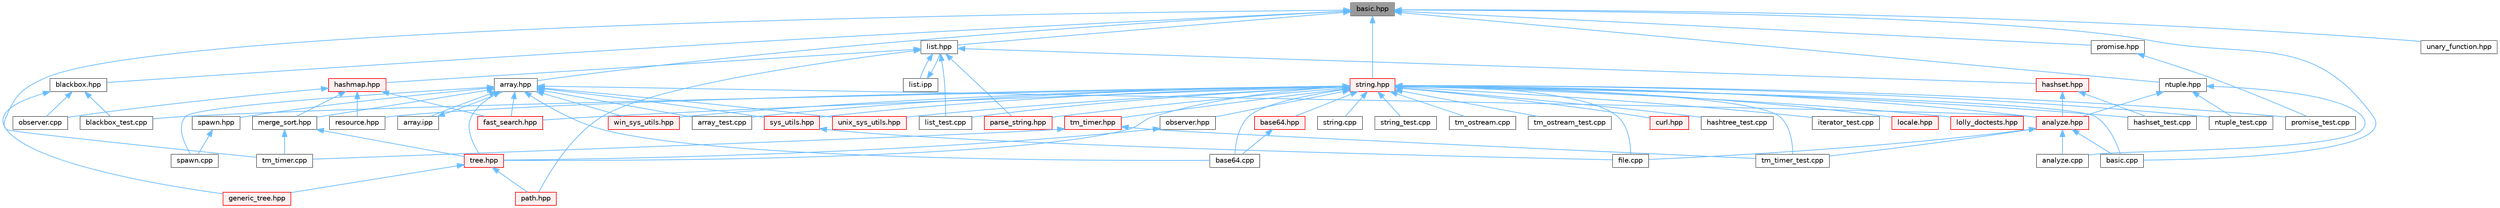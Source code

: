 digraph "basic.hpp"
{
 // LATEX_PDF_SIZE
  bgcolor="transparent";
  edge [fontname=Helvetica,fontsize=10,labelfontname=Helvetica,labelfontsize=10];
  node [fontname=Helvetica,fontsize=10,shape=box,height=0.2,width=0.4];
  Node1 [label="basic.hpp",height=0.2,width=0.4,color="gray40", fillcolor="grey60", style="filled", fontcolor="black",tooltip=" "];
  Node1 -> Node2 [dir="back",color="steelblue1",style="solid"];
  Node2 [label="array.hpp",height=0.2,width=0.4,color="grey40", fillcolor="white", style="filled",URL="$array_8hpp.html",tooltip=" "];
  Node2 -> Node3 [dir="back",color="steelblue1",style="solid"];
  Node3 [label="analyze.hpp",height=0.2,width=0.4,color="red", fillcolor="#FFF0F0", style="filled",URL="$analyze_8hpp.html",tooltip=" "];
  Node3 -> Node4 [dir="back",color="steelblue1",style="solid"];
  Node4 [label="analyze.cpp",height=0.2,width=0.4,color="grey40", fillcolor="white", style="filled",URL="$analyze_8cpp.html",tooltip=" "];
  Node3 -> Node6 [dir="back",color="steelblue1",style="solid"];
  Node6 [label="basic.cpp",height=0.2,width=0.4,color="grey40", fillcolor="white", style="filled",URL="$basic_8cpp.html",tooltip=" "];
  Node3 -> Node9 [dir="back",color="steelblue1",style="solid"];
  Node9 [label="file.cpp",height=0.2,width=0.4,color="grey40", fillcolor="white", style="filled",URL="$file_8cpp.html",tooltip=" "];
  Node3 -> Node13 [dir="back",color="steelblue1",style="solid"];
  Node13 [label="tm_timer_test.cpp",height=0.2,width=0.4,color="grey40", fillcolor="white", style="filled",URL="$tm__timer__test_8cpp.html",tooltip=" "];
  Node2 -> Node17 [dir="back",color="steelblue1",style="solid"];
  Node17 [label="array.ipp",height=0.2,width=0.4,color="grey40", fillcolor="white", style="filled",URL="$array_8ipp.html",tooltip=" "];
  Node17 -> Node2 [dir="back",color="steelblue1",style="solid"];
  Node2 -> Node18 [dir="back",color="steelblue1",style="solid"];
  Node18 [label="array_test.cpp",height=0.2,width=0.4,color="grey40", fillcolor="white", style="filled",URL="$array__test_8cpp.html",tooltip=" "];
  Node2 -> Node19 [dir="back",color="steelblue1",style="solid"];
  Node19 [label="base64.cpp",height=0.2,width=0.4,color="grey40", fillcolor="white", style="filled",URL="$base64_8cpp.html",tooltip=" "];
  Node2 -> Node20 [dir="back",color="steelblue1",style="solid"];
  Node20 [label="fast_search.hpp",height=0.2,width=0.4,color="red", fillcolor="#FFF0F0", style="filled",URL="$fast__search_8hpp.html",tooltip=" "];
  Node2 -> Node22 [dir="back",color="steelblue1",style="solid"];
  Node22 [label="merge_sort.hpp",height=0.2,width=0.4,color="grey40", fillcolor="white", style="filled",URL="$merge__sort_8hpp.html",tooltip=" "];
  Node22 -> Node23 [dir="back",color="steelblue1",style="solid"];
  Node23 [label="tm_timer.cpp",height=0.2,width=0.4,color="grey40", fillcolor="white", style="filled",URL="$tm__timer_8cpp.html",tooltip=" "];
  Node22 -> Node24 [dir="back",color="steelblue1",style="solid"];
  Node24 [label="tree.hpp",height=0.2,width=0.4,color="red", fillcolor="#FFF0F0", style="filled",URL="$tree_8hpp.html",tooltip=" "];
  Node24 -> Node26 [dir="back",color="steelblue1",style="solid"];
  Node26 [label="generic_tree.hpp",height=0.2,width=0.4,color="red", fillcolor="#FFF0F0", style="filled",URL="$generic__tree_8hpp.html",tooltip=" "];
  Node24 -> Node29 [dir="back",color="steelblue1",style="solid"];
  Node29 [label="path.hpp",height=0.2,width=0.4,color="red", fillcolor="#FFF0F0", style="filled",URL="$path_8hpp.html",tooltip=" "];
  Node2 -> Node46 [dir="back",color="steelblue1",style="solid"];
  Node46 [label="spawn.cpp",height=0.2,width=0.4,color="grey40", fillcolor="white", style="filled",URL="$spawn_8cpp.html",tooltip=" "];
  Node2 -> Node47 [dir="back",color="steelblue1",style="solid"];
  Node47 [label="spawn.hpp",height=0.2,width=0.4,color="grey40", fillcolor="white", style="filled",URL="$spawn_8hpp.html",tooltip=" "];
  Node47 -> Node46 [dir="back",color="steelblue1",style="solid"];
  Node2 -> Node48 [dir="back",color="steelblue1",style="solid"];
  Node48 [label="sys_utils.hpp",height=0.2,width=0.4,color="red", fillcolor="#FFF0F0", style="filled",URL="$sys__utils_8hpp.html",tooltip=" "];
  Node48 -> Node9 [dir="back",color="steelblue1",style="solid"];
  Node2 -> Node24 [dir="back",color="steelblue1",style="solid"];
  Node2 -> Node52 [dir="back",color="steelblue1",style="solid"];
  Node52 [label="unix_sys_utils.hpp",height=0.2,width=0.4,color="red", fillcolor="#FFF0F0", style="filled",URL="$unix__sys__utils_8hpp.html",tooltip=" "];
  Node2 -> Node53 [dir="back",color="steelblue1",style="solid"];
  Node53 [label="win_sys_utils.hpp",height=0.2,width=0.4,color="red", fillcolor="#FFF0F0", style="filled",URL="$win__sys__utils_8hpp.html",tooltip=" "];
  Node1 -> Node6 [dir="back",color="steelblue1",style="solid"];
  Node1 -> Node54 [dir="back",color="steelblue1",style="solid"];
  Node54 [label="blackbox.hpp",height=0.2,width=0.4,color="grey40", fillcolor="white", style="filled",URL="$blackbox_8hpp.html",tooltip=" "];
  Node54 -> Node55 [dir="back",color="steelblue1",style="solid"];
  Node55 [label="blackbox_test.cpp",height=0.2,width=0.4,color="grey40", fillcolor="white", style="filled",URL="$blackbox__test_8cpp.html",tooltip=" "];
  Node54 -> Node26 [dir="back",color="steelblue1",style="solid"];
  Node54 -> Node33 [dir="back",color="steelblue1",style="solid"];
  Node33 [label="observer.cpp",height=0.2,width=0.4,color="grey40", fillcolor="white", style="filled",URL="$observer_8cpp.html",tooltip=" "];
  Node1 -> Node56 [dir="back",color="steelblue1",style="solid"];
  Node56 [label="list.hpp",height=0.2,width=0.4,color="grey40", fillcolor="white", style="filled",URL="$list_8hpp.html",tooltip=" "];
  Node56 -> Node57 [dir="back",color="steelblue1",style="solid"];
  Node57 [label="hashmap.hpp",height=0.2,width=0.4,color="red", fillcolor="#FFF0F0", style="filled",URL="$hashmap_8hpp.html",tooltip=" "];
  Node57 -> Node20 [dir="back",color="steelblue1",style="solid"];
  Node57 -> Node22 [dir="back",color="steelblue1",style="solid"];
  Node57 -> Node33 [dir="back",color="steelblue1",style="solid"];
  Node57 -> Node73 [dir="back",color="steelblue1",style="solid"];
  Node73 [label="resource.hpp",height=0.2,width=0.4,color="grey40", fillcolor="white", style="filled",URL="$resource_8hpp.html",tooltip=" "];
  Node56 -> Node74 [dir="back",color="steelblue1",style="solid"];
  Node74 [label="hashset.hpp",height=0.2,width=0.4,color="red", fillcolor="#FFF0F0", style="filled",URL="$hashset_8hpp.html",tooltip=" "];
  Node74 -> Node3 [dir="back",color="steelblue1",style="solid"];
  Node74 -> Node76 [dir="back",color="steelblue1",style="solid"];
  Node76 [label="hashset_test.cpp",height=0.2,width=0.4,color="grey40", fillcolor="white", style="filled",URL="$hashset__test_8cpp.html",tooltip=" "];
  Node56 -> Node77 [dir="back",color="steelblue1",style="solid"];
  Node77 [label="list.ipp",height=0.2,width=0.4,color="grey40", fillcolor="white", style="filled",URL="$list_8ipp.html",tooltip=" "];
  Node77 -> Node56 [dir="back",color="steelblue1",style="solid"];
  Node56 -> Node78 [dir="back",color="steelblue1",style="solid"];
  Node78 [label="list_test.cpp",height=0.2,width=0.4,color="grey40", fillcolor="white", style="filled",URL="$list__test_8cpp.html",tooltip=" "];
  Node56 -> Node79 [dir="back",color="steelblue1",style="solid"];
  Node79 [label="parse_string.hpp",height=0.2,width=0.4,color="red", fillcolor="#FFF0F0", style="filled",URL="$parse__string_8hpp.html",tooltip=" "];
  Node56 -> Node29 [dir="back",color="steelblue1",style="solid"];
  Node1 -> Node81 [dir="back",color="steelblue1",style="solid"];
  Node81 [label="ntuple.hpp",height=0.2,width=0.4,color="grey40", fillcolor="white", style="filled",URL="$ntuple_8hpp.html",tooltip=" "];
  Node81 -> Node4 [dir="back",color="steelblue1",style="solid"];
  Node81 -> Node3 [dir="back",color="steelblue1",style="solid"];
  Node81 -> Node82 [dir="back",color="steelblue1",style="solid"];
  Node82 [label="ntuple_test.cpp",height=0.2,width=0.4,color="grey40", fillcolor="white", style="filled",URL="$ntuple__test_8cpp.html",tooltip=" "];
  Node1 -> Node83 [dir="back",color="steelblue1",style="solid"];
  Node83 [label="promise.hpp",height=0.2,width=0.4,color="grey40", fillcolor="white", style="filled",URL="$promise_8hpp.html",tooltip=" "];
  Node83 -> Node84 [dir="back",color="steelblue1",style="solid"];
  Node84 [label="promise_test.cpp",height=0.2,width=0.4,color="grey40", fillcolor="white", style="filled",URL="$promise__test_8cpp.html",tooltip=" "];
  Node1 -> Node85 [dir="back",color="steelblue1",style="solid"];
  Node85 [label="string.hpp",height=0.2,width=0.4,color="red", fillcolor="#FFF0F0", style="filled",URL="$string_8hpp.html",tooltip=" "];
  Node85 -> Node3 [dir="back",color="steelblue1",style="solid"];
  Node85 -> Node18 [dir="back",color="steelblue1",style="solid"];
  Node85 -> Node19 [dir="back",color="steelblue1",style="solid"];
  Node85 -> Node86 [dir="back",color="steelblue1",style="solid"];
  Node86 [label="base64.hpp",height=0.2,width=0.4,color="red", fillcolor="#FFF0F0", style="filled",URL="$base64_8hpp.html",tooltip=" "];
  Node86 -> Node19 [dir="back",color="steelblue1",style="solid"];
  Node85 -> Node6 [dir="back",color="steelblue1",style="solid"];
  Node85 -> Node55 [dir="back",color="steelblue1",style="solid"];
  Node85 -> Node88 [dir="back",color="steelblue1",style="solid"];
  Node88 [label="curl.hpp",height=0.2,width=0.4,color="red", fillcolor="#FFF0F0", style="filled",URL="$curl_8hpp.html",tooltip=" "];
  Node85 -> Node20 [dir="back",color="steelblue1",style="solid"];
  Node85 -> Node9 [dir="back",color="steelblue1",style="solid"];
  Node85 -> Node76 [dir="back",color="steelblue1",style="solid"];
  Node85 -> Node66 [dir="back",color="steelblue1",style="solid"];
  Node66 [label="hashtree_test.cpp",height=0.2,width=0.4,color="grey40", fillcolor="white", style="filled",URL="$hashtree__test_8cpp.html",tooltip=" "];
  Node85 -> Node69 [dir="back",color="steelblue1",style="solid"];
  Node69 [label="iterator_test.cpp",height=0.2,width=0.4,color="grey40", fillcolor="white", style="filled",URL="$iterator__test_8cpp.html",tooltip=" "];
  Node85 -> Node78 [dir="back",color="steelblue1",style="solid"];
  Node85 -> Node91 [dir="back",color="steelblue1",style="solid"];
  Node91 [label="locale.hpp",height=0.2,width=0.4,color="red", fillcolor="#FFF0F0", style="filled",URL="$locale_8hpp.html",tooltip=" "];
  Node85 -> Node92 [dir="back",color="steelblue1",style="solid"];
  Node92 [label="lolly_doctests.hpp",height=0.2,width=0.4,color="red", fillcolor="#FFF0F0", style="filled",URL="$lolly__doctests_8hpp.html",tooltip=" "];
  Node85 -> Node82 [dir="back",color="steelblue1",style="solid"];
  Node85 -> Node97 [dir="back",color="steelblue1",style="solid"];
  Node97 [label="observer.hpp",height=0.2,width=0.4,color="grey40", fillcolor="white", style="filled",URL="$observer_8hpp.html",tooltip=" "];
  Node97 -> Node24 [dir="back",color="steelblue1",style="solid"];
  Node85 -> Node79 [dir="back",color="steelblue1",style="solid"];
  Node85 -> Node84 [dir="back",color="steelblue1",style="solid"];
  Node85 -> Node73 [dir="back",color="steelblue1",style="solid"];
  Node85 -> Node98 [dir="back",color="steelblue1",style="solid"];
  Node98 [label="string.cpp",height=0.2,width=0.4,color="grey40", fillcolor="white", style="filled",URL="$string_8cpp.html",tooltip=" "];
  Node85 -> Node95 [dir="back",color="steelblue1",style="solid"];
  Node95 [label="string_test.cpp",height=0.2,width=0.4,color="grey40", fillcolor="white", style="filled",URL="$string__test_8cpp.html",tooltip=" "];
  Node85 -> Node48 [dir="back",color="steelblue1",style="solid"];
  Node85 -> Node99 [dir="back",color="steelblue1",style="solid"];
  Node99 [label="tm_ostream.cpp",height=0.2,width=0.4,color="grey40", fillcolor="white", style="filled",URL="$tm__ostream_8cpp.html",tooltip=" "];
  Node85 -> Node96 [dir="back",color="steelblue1",style="solid"];
  Node96 [label="tm_ostream_test.cpp",height=0.2,width=0.4,color="grey40", fillcolor="white", style="filled",URL="$tm__ostream__test_8cpp.html",tooltip=" "];
  Node85 -> Node100 [dir="back",color="steelblue1",style="solid"];
  Node100 [label="tm_timer.hpp",height=0.2,width=0.4,color="red", fillcolor="#FFF0F0", style="filled",URL="$tm__timer_8hpp.html",tooltip=" "];
  Node100 -> Node23 [dir="back",color="steelblue1",style="solid"];
  Node100 -> Node13 [dir="back",color="steelblue1",style="solid"];
  Node85 -> Node13 [dir="back",color="steelblue1",style="solid"];
  Node85 -> Node24 [dir="back",color="steelblue1",style="solid"];
  Node85 -> Node52 [dir="back",color="steelblue1",style="solid"];
  Node85 -> Node53 [dir="back",color="steelblue1",style="solid"];
  Node1 -> Node23 [dir="back",color="steelblue1",style="solid"];
  Node1 -> Node101 [dir="back",color="steelblue1",style="solid"];
  Node101 [label="unary_function.hpp",height=0.2,width=0.4,color="grey40", fillcolor="white", style="filled",URL="$unary__function_8hpp.html",tooltip=" "];
}
